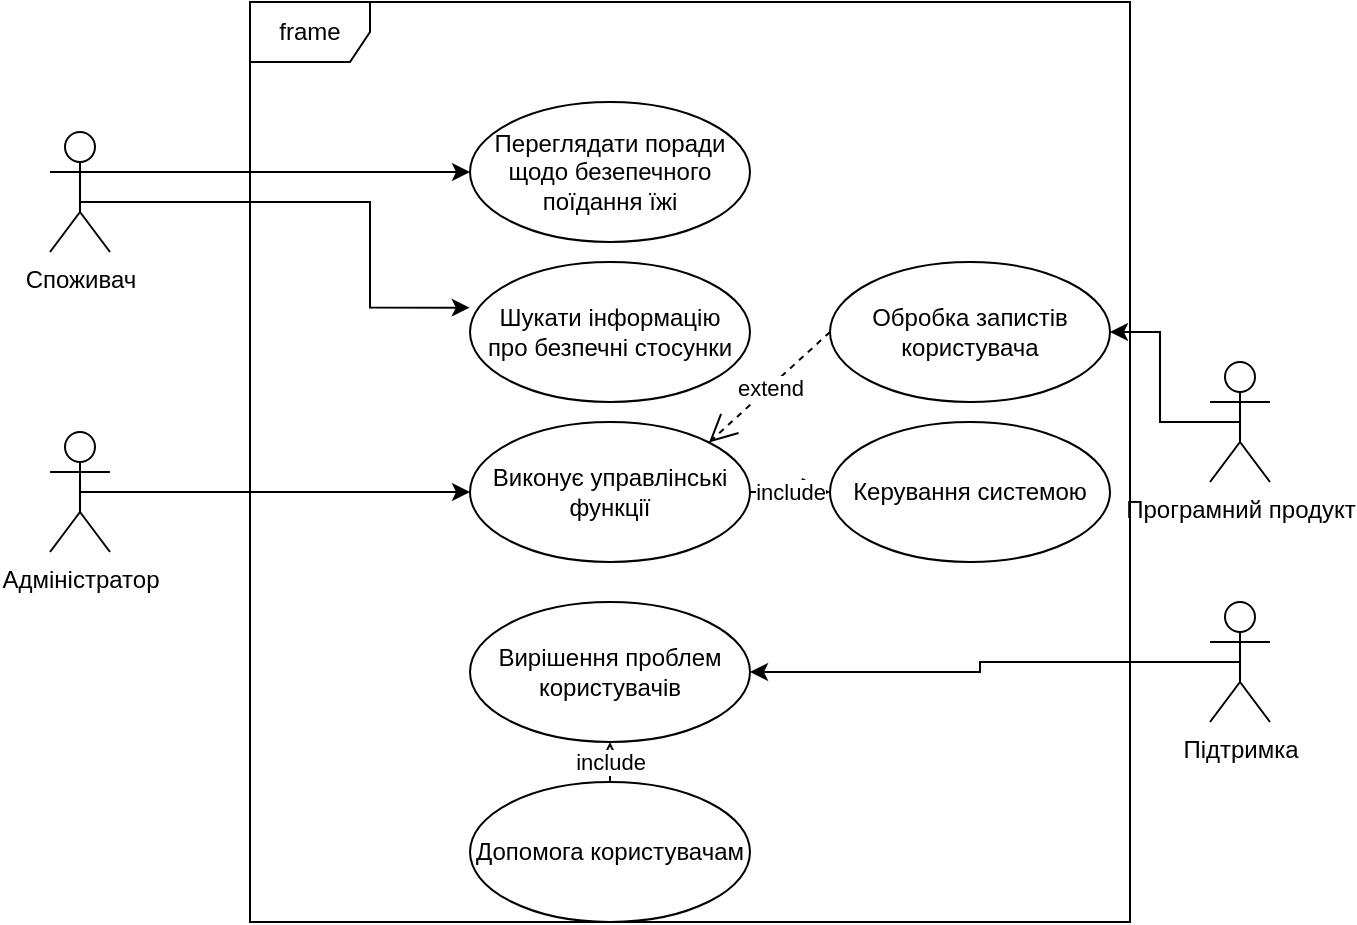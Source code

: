 <mxfile version="21.8.2" type="device">
  <diagram id="C5RBs43oDa-KdzZeNtuy" name="Page-1">
    <mxGraphModel dx="881" dy="446" grid="1" gridSize="10" guides="1" tooltips="1" connect="1" arrows="1" fold="1" page="1" pageScale="1" pageWidth="827" pageHeight="1169" math="0" shadow="0">
      <root>
        <mxCell id="WIyWlLk6GJQsqaUBKTNV-0" />
        <mxCell id="WIyWlLk6GJQsqaUBKTNV-1" parent="WIyWlLk6GJQsqaUBKTNV-0" />
        <mxCell id="HAlKXmDzrB93N0-EfDcC-2" value="frame" style="shape=umlFrame;whiteSpace=wrap;html=1;" parent="WIyWlLk6GJQsqaUBKTNV-1" vertex="1">
          <mxGeometry x="200" y="120" width="440" height="460" as="geometry" />
        </mxCell>
        <mxCell id="Xu0v2ZnW0rIR01lpbdp4-16" style="edgeStyle=orthogonalEdgeStyle;rounded=0;orthogonalLoop=1;jettySize=auto;html=1;exitX=0.5;exitY=0.5;exitDx=0;exitDy=0;exitPerimeter=0;" edge="1" parent="WIyWlLk6GJQsqaUBKTNV-1" source="HAlKXmDzrB93N0-EfDcC-0" target="Xu0v2ZnW0rIR01lpbdp4-2">
          <mxGeometry relative="1" as="geometry" />
        </mxCell>
        <mxCell id="HAlKXmDzrB93N0-EfDcC-0" value="Підтримка&lt;br&gt;" style="shape=umlActor;verticalLabelPosition=bottom;verticalAlign=top;html=1;" parent="WIyWlLk6GJQsqaUBKTNV-1" vertex="1">
          <mxGeometry x="680" y="420" width="30" height="60" as="geometry" />
        </mxCell>
        <mxCell id="HAlKXmDzrB93N0-EfDcC-1" value="Переглядати поради&lt;br&gt;щодо безепечного&lt;br&gt;поїдання їжі" style="ellipse;whiteSpace=wrap;html=1;" parent="WIyWlLk6GJQsqaUBKTNV-1" vertex="1">
          <mxGeometry x="310" y="170" width="140" height="70" as="geometry" />
        </mxCell>
        <mxCell id="HAlKXmDzrB93N0-EfDcC-3" value="Шукати інформацію&lt;br&gt;про безпечні стосунки" style="ellipse;whiteSpace=wrap;html=1;" parent="WIyWlLk6GJQsqaUBKTNV-1" vertex="1">
          <mxGeometry x="310" y="250" width="140" height="70" as="geometry" />
        </mxCell>
        <mxCell id="Xu0v2ZnW0rIR01lpbdp4-8" style="edgeStyle=orthogonalEdgeStyle;rounded=0;orthogonalLoop=1;jettySize=auto;html=1;exitX=0.5;exitY=0.5;exitDx=0;exitDy=0;exitPerimeter=0;entryX=0;entryY=0.5;entryDx=0;entryDy=0;" edge="1" parent="WIyWlLk6GJQsqaUBKTNV-1" source="HAlKXmDzrB93N0-EfDcC-4" target="HAlKXmDzrB93N0-EfDcC-1">
          <mxGeometry relative="1" as="geometry">
            <Array as="points">
              <mxPoint x="115" y="205" />
            </Array>
          </mxGeometry>
        </mxCell>
        <mxCell id="HAlKXmDzrB93N0-EfDcC-4" value="Споживач" style="shape=umlActor;verticalLabelPosition=bottom;verticalAlign=top;html=1;" parent="WIyWlLk6GJQsqaUBKTNV-1" vertex="1">
          <mxGeometry x="100" y="185" width="30" height="60" as="geometry" />
        </mxCell>
        <mxCell id="Xu0v2ZnW0rIR01lpbdp4-12" style="edgeStyle=orthogonalEdgeStyle;rounded=0;orthogonalLoop=1;jettySize=auto;html=1;exitX=0.5;exitY=0.5;exitDx=0;exitDy=0;exitPerimeter=0;" edge="1" parent="WIyWlLk6GJQsqaUBKTNV-1" source="HAlKXmDzrB93N0-EfDcC-6" target="Xu0v2ZnW0rIR01lpbdp4-5">
          <mxGeometry relative="1" as="geometry" />
        </mxCell>
        <mxCell id="HAlKXmDzrB93N0-EfDcC-6" value="Адміністратор" style="shape=umlActor;verticalLabelPosition=bottom;verticalAlign=top;html=1;" parent="WIyWlLk6GJQsqaUBKTNV-1" vertex="1">
          <mxGeometry x="100" y="335" width="30" height="60" as="geometry" />
        </mxCell>
        <mxCell id="HAlKXmDzrB93N0-EfDcC-8" value="Керування системою&lt;br&gt;" style="ellipse;whiteSpace=wrap;html=1;" parent="WIyWlLk6GJQsqaUBKTNV-1" vertex="1">
          <mxGeometry x="490" y="330" width="140" height="70" as="geometry" />
        </mxCell>
        <mxCell id="Xu0v2ZnW0rIR01lpbdp4-19" style="edgeStyle=orthogonalEdgeStyle;rounded=0;orthogonalLoop=1;jettySize=auto;html=1;exitX=0.5;exitY=0.5;exitDx=0;exitDy=0;exitPerimeter=0;" edge="1" parent="WIyWlLk6GJQsqaUBKTNV-1" source="Xu0v2ZnW0rIR01lpbdp4-0" target="Xu0v2ZnW0rIR01lpbdp4-17">
          <mxGeometry relative="1" as="geometry" />
        </mxCell>
        <mxCell id="Xu0v2ZnW0rIR01lpbdp4-0" value="Програмний продукт&lt;br&gt;" style="shape=umlActor;verticalLabelPosition=bottom;verticalAlign=top;html=1;" vertex="1" parent="WIyWlLk6GJQsqaUBKTNV-1">
          <mxGeometry x="680" y="300" width="30" height="60" as="geometry" />
        </mxCell>
        <mxCell id="Xu0v2ZnW0rIR01lpbdp4-1" value="Допомога користувачам" style="ellipse;whiteSpace=wrap;html=1;" vertex="1" parent="WIyWlLk6GJQsqaUBKTNV-1">
          <mxGeometry x="310" y="510" width="140" height="70" as="geometry" />
        </mxCell>
        <mxCell id="Xu0v2ZnW0rIR01lpbdp4-2" value="Вирішення проблем користувачів" style="ellipse;whiteSpace=wrap;html=1;" vertex="1" parent="WIyWlLk6GJQsqaUBKTNV-1">
          <mxGeometry x="310" y="420" width="140" height="70" as="geometry" />
        </mxCell>
        <mxCell id="Xu0v2ZnW0rIR01lpbdp4-4" value="include&lt;br&gt;" style="endArrow=open;endSize=12;dashed=1;html=1;rounded=0;" edge="1" parent="WIyWlLk6GJQsqaUBKTNV-1">
          <mxGeometry width="160" relative="1" as="geometry">
            <mxPoint x="380" y="510" as="sourcePoint" />
            <mxPoint x="380" y="490" as="targetPoint" />
          </mxGeometry>
        </mxCell>
        <mxCell id="Xu0v2ZnW0rIR01lpbdp4-5" value="Виконує управлінські функції" style="ellipse;whiteSpace=wrap;html=1;" vertex="1" parent="WIyWlLk6GJQsqaUBKTNV-1">
          <mxGeometry x="310" y="330" width="140" height="70" as="geometry" />
        </mxCell>
        <mxCell id="Xu0v2ZnW0rIR01lpbdp4-6" value="include&lt;br&gt;" style="endArrow=open;endSize=12;dashed=1;html=1;rounded=0;entryX=0;entryY=0.5;entryDx=0;entryDy=0;exitX=1;exitY=0.5;exitDx=0;exitDy=0;" edge="1" parent="WIyWlLk6GJQsqaUBKTNV-1" source="Xu0v2ZnW0rIR01lpbdp4-5" target="HAlKXmDzrB93N0-EfDcC-8">
          <mxGeometry width="160" relative="1" as="geometry">
            <mxPoint x="390" y="490" as="sourcePoint" />
            <mxPoint x="390" y="510" as="targetPoint" />
          </mxGeometry>
        </mxCell>
        <mxCell id="Xu0v2ZnW0rIR01lpbdp4-9" style="edgeStyle=orthogonalEdgeStyle;rounded=0;orthogonalLoop=1;jettySize=auto;html=1;exitX=0.5;exitY=0.5;exitDx=0;exitDy=0;exitPerimeter=0;entryX=-0.001;entryY=0.326;entryDx=0;entryDy=0;entryPerimeter=0;" edge="1" parent="WIyWlLk6GJQsqaUBKTNV-1" source="HAlKXmDzrB93N0-EfDcC-4" target="HAlKXmDzrB93N0-EfDcC-3">
          <mxGeometry relative="1" as="geometry">
            <Array as="points">
              <mxPoint x="115" y="220" />
              <mxPoint x="260" y="220" />
              <mxPoint x="260" y="273" />
            </Array>
          </mxGeometry>
        </mxCell>
        <mxCell id="Xu0v2ZnW0rIR01lpbdp4-17" value="Обробка запистів користувача" style="ellipse;whiteSpace=wrap;html=1;" vertex="1" parent="WIyWlLk6GJQsqaUBKTNV-1">
          <mxGeometry x="490" y="250" width="140" height="70" as="geometry" />
        </mxCell>
        <mxCell id="Xu0v2ZnW0rIR01lpbdp4-18" value="extend&lt;br&gt;" style="endArrow=open;endSize=12;dashed=1;html=1;rounded=0;entryX=1;entryY=0;entryDx=0;entryDy=0;exitX=0;exitY=0.5;exitDx=0;exitDy=0;" edge="1" parent="WIyWlLk6GJQsqaUBKTNV-1" source="Xu0v2ZnW0rIR01lpbdp4-17" target="Xu0v2ZnW0rIR01lpbdp4-5">
          <mxGeometry width="160" relative="1" as="geometry">
            <mxPoint x="460" y="375" as="sourcePoint" />
            <mxPoint x="500" y="375" as="targetPoint" />
          </mxGeometry>
        </mxCell>
      </root>
    </mxGraphModel>
  </diagram>
</mxfile>
